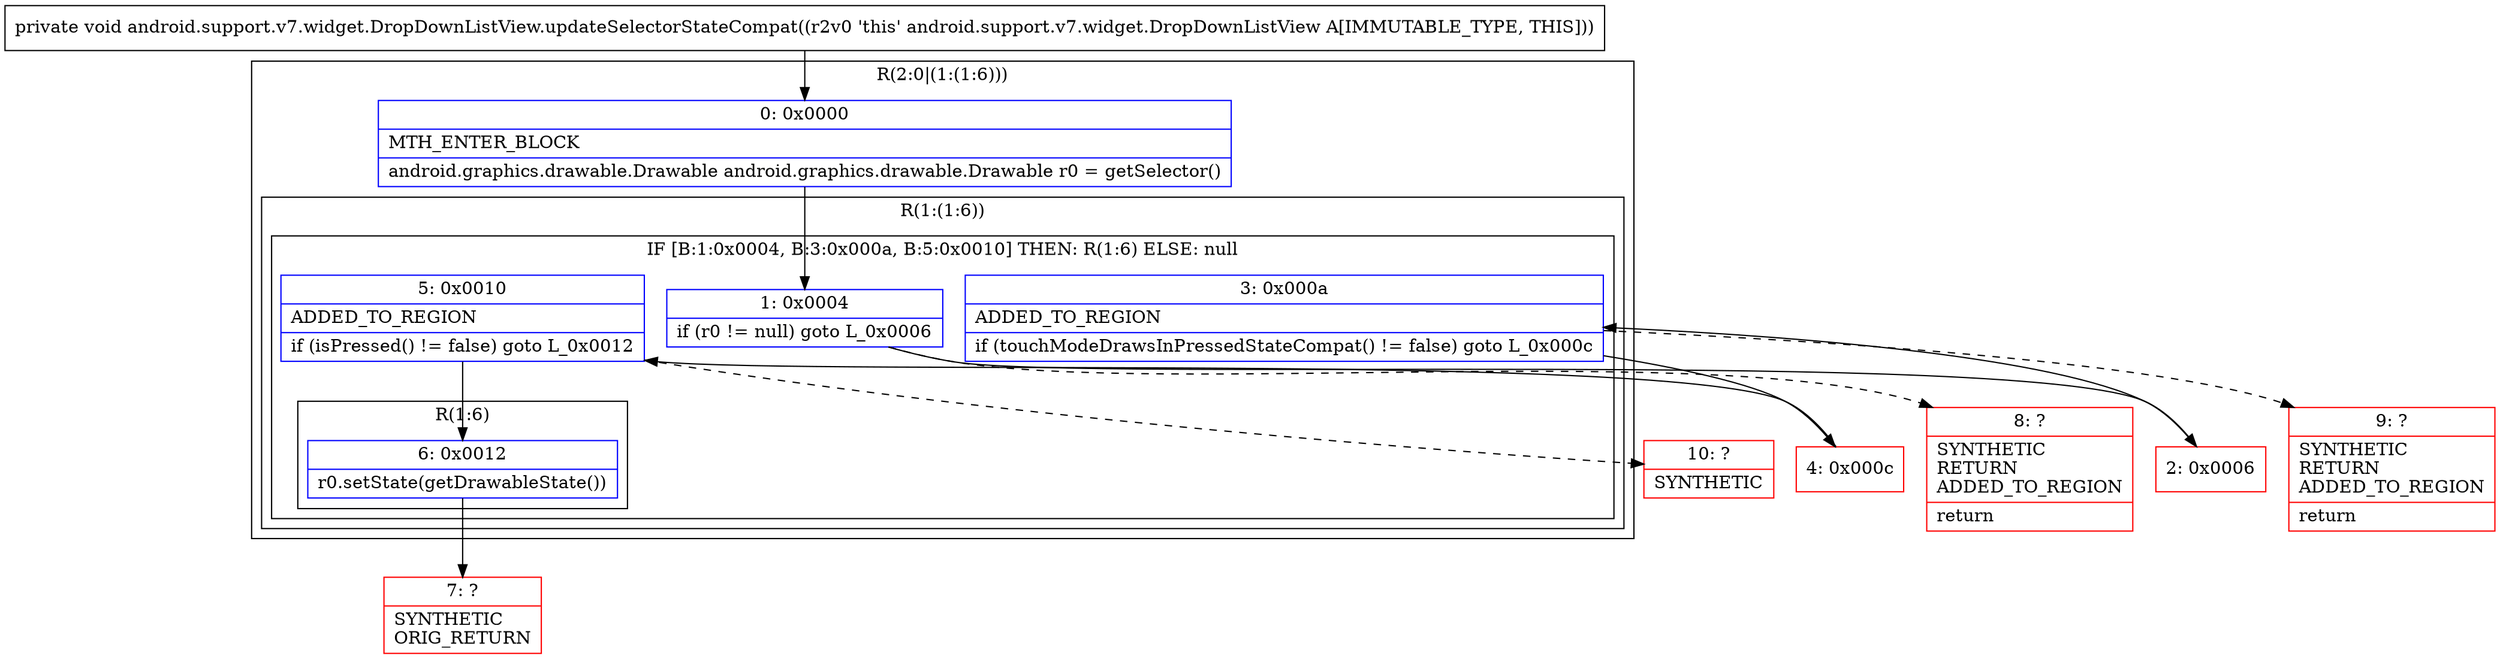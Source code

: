 digraph "CFG forandroid.support.v7.widget.DropDownListView.updateSelectorStateCompat()V" {
subgraph cluster_Region_543377063 {
label = "R(2:0|(1:(1:6)))";
node [shape=record,color=blue];
Node_0 [shape=record,label="{0\:\ 0x0000|MTH_ENTER_BLOCK\l|android.graphics.drawable.Drawable android.graphics.drawable.Drawable r0 = getSelector()\l}"];
subgraph cluster_Region_1454872957 {
label = "R(1:(1:6))";
node [shape=record,color=blue];
subgraph cluster_IfRegion_1844462044 {
label = "IF [B:1:0x0004, B:3:0x000a, B:5:0x0010] THEN: R(1:6) ELSE: null";
node [shape=record,color=blue];
Node_1 [shape=record,label="{1\:\ 0x0004|if (r0 != null) goto L_0x0006\l}"];
Node_3 [shape=record,label="{3\:\ 0x000a|ADDED_TO_REGION\l|if (touchModeDrawsInPressedStateCompat() != false) goto L_0x000c\l}"];
Node_5 [shape=record,label="{5\:\ 0x0010|ADDED_TO_REGION\l|if (isPressed() != false) goto L_0x0012\l}"];
subgraph cluster_Region_1140940615 {
label = "R(1:6)";
node [shape=record,color=blue];
Node_6 [shape=record,label="{6\:\ 0x0012|r0.setState(getDrawableState())\l}"];
}
}
}
}
Node_2 [shape=record,color=red,label="{2\:\ 0x0006}"];
Node_4 [shape=record,color=red,label="{4\:\ 0x000c}"];
Node_7 [shape=record,color=red,label="{7\:\ ?|SYNTHETIC\lORIG_RETURN\l}"];
Node_8 [shape=record,color=red,label="{8\:\ ?|SYNTHETIC\lRETURN\lADDED_TO_REGION\l|return\l}"];
Node_9 [shape=record,color=red,label="{9\:\ ?|SYNTHETIC\lRETURN\lADDED_TO_REGION\l|return\l}"];
Node_10 [shape=record,color=red,label="{10\:\ ?|SYNTHETIC\l}"];
MethodNode[shape=record,label="{private void android.support.v7.widget.DropDownListView.updateSelectorStateCompat((r2v0 'this' android.support.v7.widget.DropDownListView A[IMMUTABLE_TYPE, THIS])) }"];
MethodNode -> Node_0;
Node_0 -> Node_1;
Node_1 -> Node_2;
Node_1 -> Node_8[style=dashed];
Node_3 -> Node_4;
Node_3 -> Node_9[style=dashed];
Node_5 -> Node_6;
Node_5 -> Node_10[style=dashed];
Node_6 -> Node_7;
Node_2 -> Node_3;
Node_4 -> Node_5;
}

